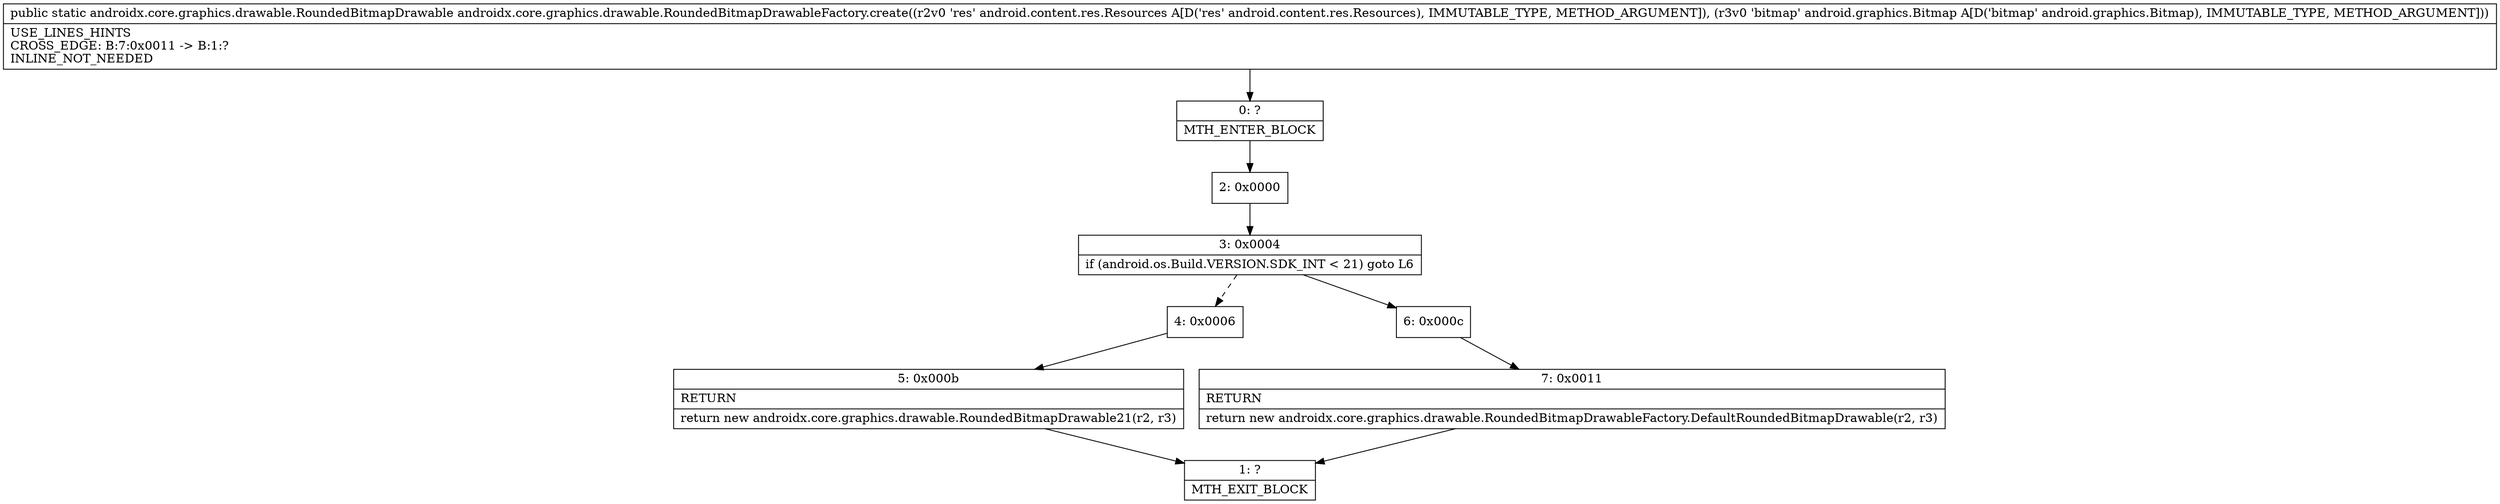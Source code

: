 digraph "CFG forandroidx.core.graphics.drawable.RoundedBitmapDrawableFactory.create(Landroid\/content\/res\/Resources;Landroid\/graphics\/Bitmap;)Landroidx\/core\/graphics\/drawable\/RoundedBitmapDrawable;" {
Node_0 [shape=record,label="{0\:\ ?|MTH_ENTER_BLOCK\l}"];
Node_2 [shape=record,label="{2\:\ 0x0000}"];
Node_3 [shape=record,label="{3\:\ 0x0004|if (android.os.Build.VERSION.SDK_INT \< 21) goto L6\l}"];
Node_4 [shape=record,label="{4\:\ 0x0006}"];
Node_5 [shape=record,label="{5\:\ 0x000b|RETURN\l|return new androidx.core.graphics.drawable.RoundedBitmapDrawable21(r2, r3)\l}"];
Node_1 [shape=record,label="{1\:\ ?|MTH_EXIT_BLOCK\l}"];
Node_6 [shape=record,label="{6\:\ 0x000c}"];
Node_7 [shape=record,label="{7\:\ 0x0011|RETURN\l|return new androidx.core.graphics.drawable.RoundedBitmapDrawableFactory.DefaultRoundedBitmapDrawable(r2, r3)\l}"];
MethodNode[shape=record,label="{public static androidx.core.graphics.drawable.RoundedBitmapDrawable androidx.core.graphics.drawable.RoundedBitmapDrawableFactory.create((r2v0 'res' android.content.res.Resources A[D('res' android.content.res.Resources), IMMUTABLE_TYPE, METHOD_ARGUMENT]), (r3v0 'bitmap' android.graphics.Bitmap A[D('bitmap' android.graphics.Bitmap), IMMUTABLE_TYPE, METHOD_ARGUMENT]))  | USE_LINES_HINTS\lCROSS_EDGE: B:7:0x0011 \-\> B:1:?\lINLINE_NOT_NEEDED\l}"];
MethodNode -> Node_0;Node_0 -> Node_2;
Node_2 -> Node_3;
Node_3 -> Node_4[style=dashed];
Node_3 -> Node_6;
Node_4 -> Node_5;
Node_5 -> Node_1;
Node_6 -> Node_7;
Node_7 -> Node_1;
}

